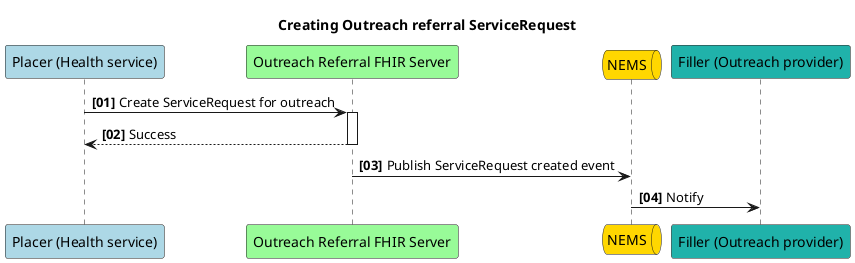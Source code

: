 @startuml
autonumber "<b>[00]"
Participant "Placer (Health service)" as p #lightblue
participant "Outreach Referral FHIR Server" as s #palegreen
queue "NEMS" as n #gold
Participant "Filler (Outreach provider)" as f #LightSeaGreen

title Creating Outreach referral ServiceRequest

p -> s++: Create ServiceRequest for outreach
return Success
s -> n: Publish ServiceRequest created event
n -> f: Notify


@enduml

